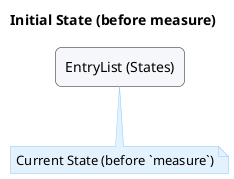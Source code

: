 @startuml
' ===== Initial State (before measure) =====
title Initial State (before measure)

skinparam shadowing false
skinparam defaultFontName Arial
skinparam rectangle {
  RoundCorner 12
  FontSize 14
}
skinparam note {
  BackgroundColor #E3F2FD
  BorderColor #90CAF9
  RoundCorner 12
}

rectangle "EntryList (States)" as EL #F5F7FA {
  ' empty before adding a measurement
}

' show "current state" pointer
note as CS #E3F2FD
Current State (before `measure`)
end note
CS -up-> EL

@enduml
